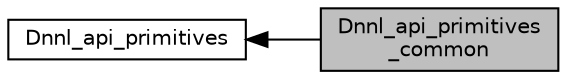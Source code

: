 digraph "Dnnl_api_primitives_common"
{
  edge [fontname="Helvetica",fontsize="10",labelfontname="Helvetica",labelfontsize="10"];
  node [fontname="Helvetica",fontsize="10",shape=box];
  rankdir=LR;
  Node2 [label="Dnnl_api_primitives",height=0.2,width=0.4,color="black", fillcolor="white", style="filled",URL="$group__dnnl__api__primitives.html",tooltip=" "];
  Node1 [label="Dnnl_api_primitives\l_common",height=0.2,width=0.4,color="black", fillcolor="grey75", style="filled", fontcolor="black",tooltip=" "];
  Node2->Node1 [shape=plaintext, dir="back", style="solid"];
}
